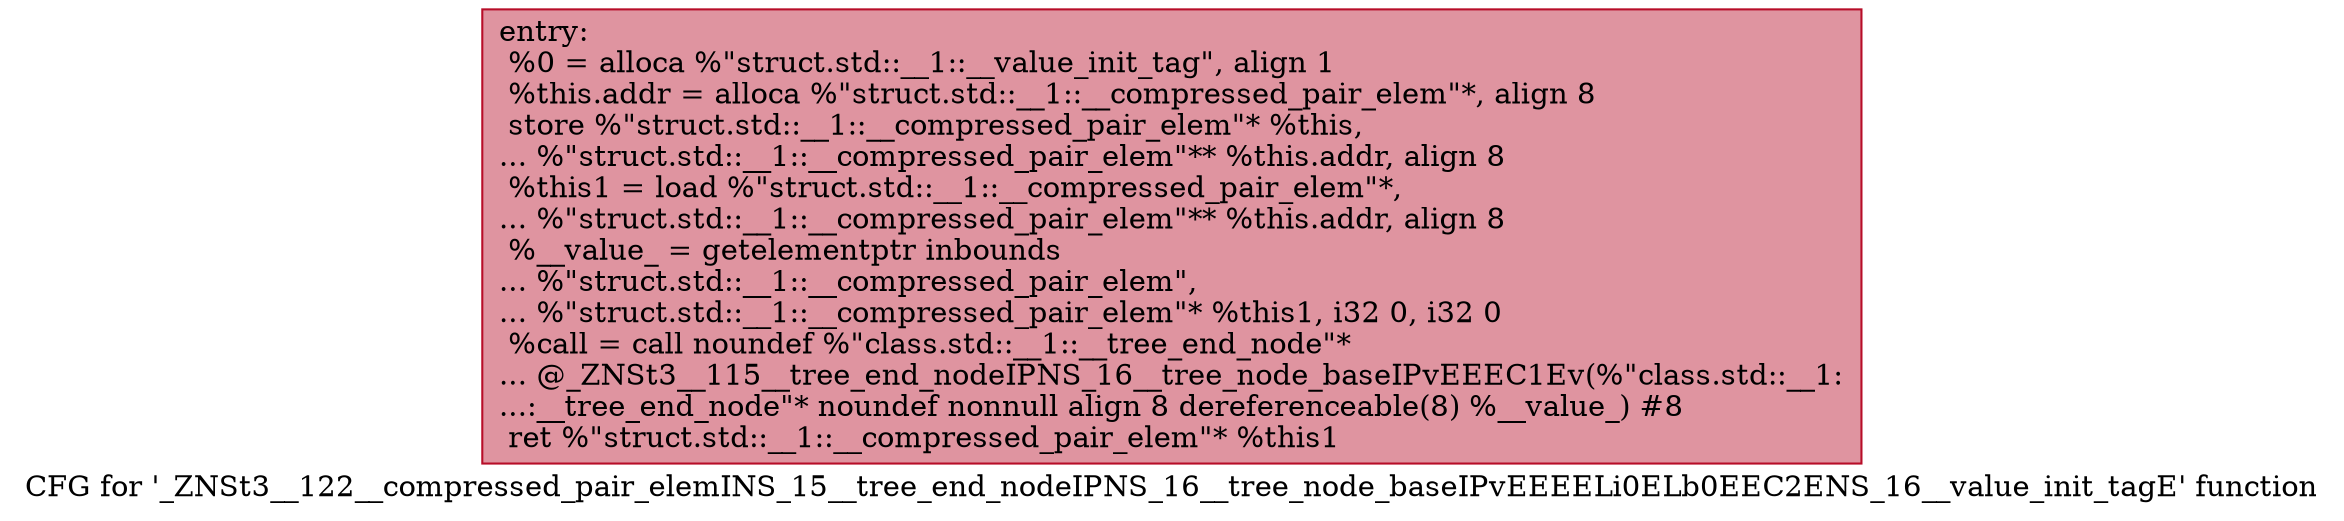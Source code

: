 digraph "CFG for '_ZNSt3__122__compressed_pair_elemINS_15__tree_end_nodeIPNS_16__tree_node_baseIPvEEEELi0ELb0EEC2ENS_16__value_init_tagE' function" {
	label="CFG for '_ZNSt3__122__compressed_pair_elemINS_15__tree_end_nodeIPNS_16__tree_node_baseIPvEEEELi0ELb0EEC2ENS_16__value_init_tagE' function";

	Node0x600002550540 [shape=record,color="#b70d28ff", style=filled, fillcolor="#b70d2870",label="{entry:\l  %0 = alloca %\"struct.std::__1::__value_init_tag\", align 1\l  %this.addr = alloca %\"struct.std::__1::__compressed_pair_elem\"*, align 8\l  store %\"struct.std::__1::__compressed_pair_elem\"* %this,\l... %\"struct.std::__1::__compressed_pair_elem\"** %this.addr, align 8\l  %this1 = load %\"struct.std::__1::__compressed_pair_elem\"*,\l... %\"struct.std::__1::__compressed_pair_elem\"** %this.addr, align 8\l  %__value_ = getelementptr inbounds\l... %\"struct.std::__1::__compressed_pair_elem\",\l... %\"struct.std::__1::__compressed_pair_elem\"* %this1, i32 0, i32 0\l  %call = call noundef %\"class.std::__1::__tree_end_node\"*\l... @_ZNSt3__115__tree_end_nodeIPNS_16__tree_node_baseIPvEEEC1Ev(%\"class.std::__1:\l...:__tree_end_node\"* noundef nonnull align 8 dereferenceable(8) %__value_) #8\l  ret %\"struct.std::__1::__compressed_pair_elem\"* %this1\l}"];
}
